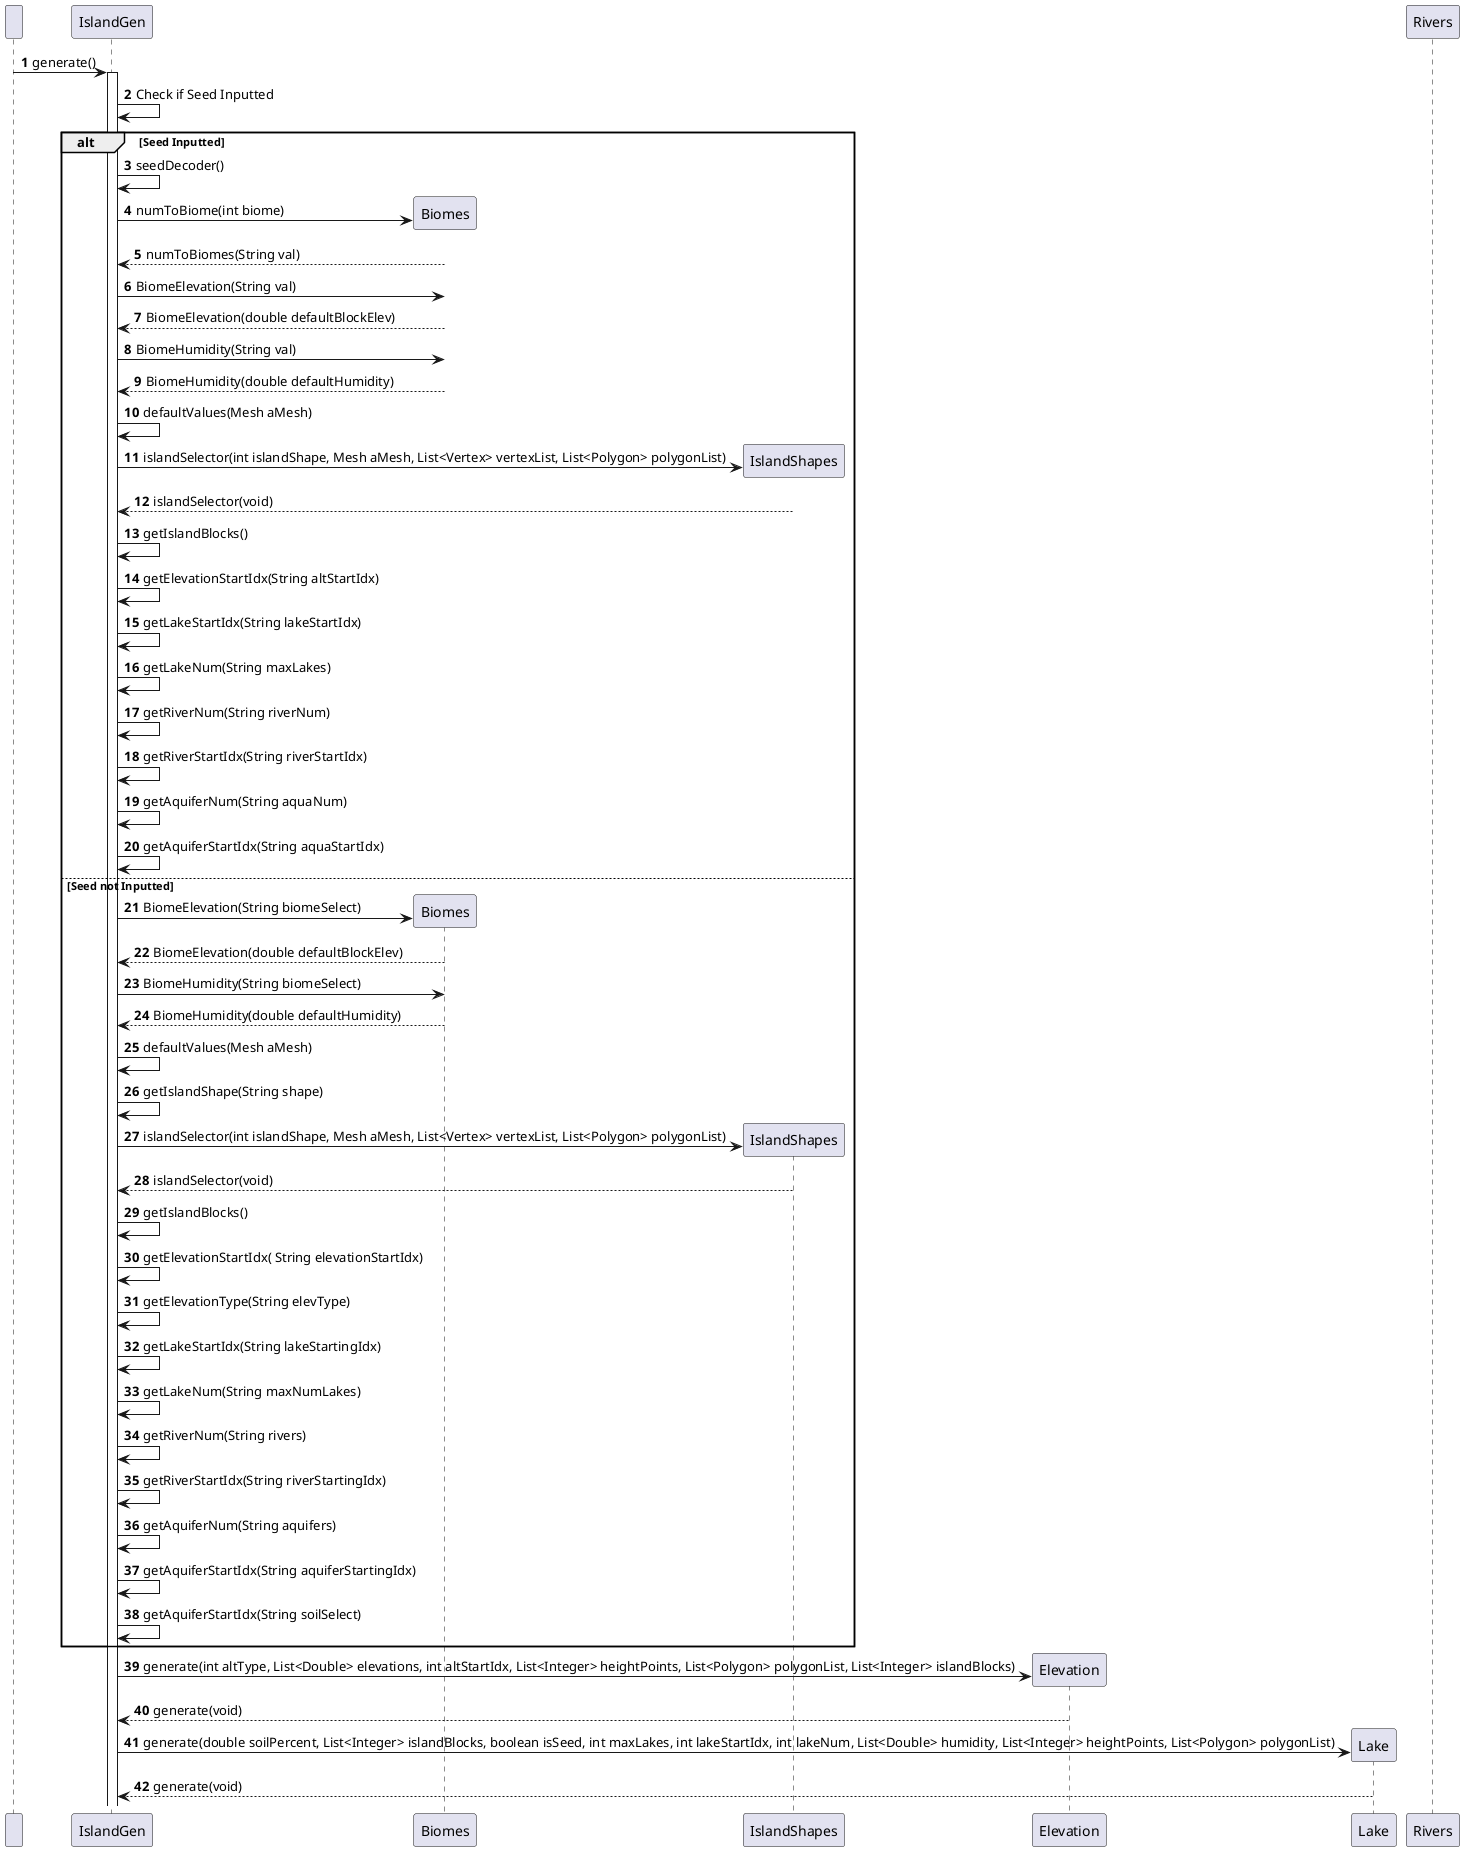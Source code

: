 @startuml
'https://plantuml.com/sequence-diagram

autonumber

participant " "
participant IslandGen
" " -> IslandGen:generate()
activate IslandGen

IslandGen -> IslandGen: Check if Seed Inputted
alt Seed Inputted
    IslandGen -> IslandGen: seedDecoder()
    Create Biomes
    IslandGen -> Biomes: numToBiome(int biome)
    Biomes --> IslandGen: numToBiomes(String val)
    IslandGen -> Biomes: BiomeElevation(String val)
    Biomes --> IslandGen: BiomeElevation(double defaultBlockElev)
    IslandGen -> Biomes: BiomeHumidity(String val)
    Biomes --> IslandGen: BiomeHumidity(double defaultHumidity)
    IslandGen -> IslandGen: defaultValues(Mesh aMesh)
    Create IslandShapes
    IslandGen -> IslandShapes: islandSelector(int islandShape, Mesh aMesh, List<Vertex> vertexList, List<Polygon> polygonList)
    IslandShapes --> IslandGen: islandSelector(void)
    IslandGen -> IslandGen: getIslandBlocks()
    IslandGen -> IslandGen: getElevationStartIdx(String altStartIdx)
    IslandGen -> IslandGen: getLakeStartIdx(String lakeStartIdx)
    IslandGen -> IslandGen: getLakeNum(String maxLakes)
    IslandGen -> IslandGen: getRiverNum(String riverNum)
    IslandGen -> IslandGen: getRiverStartIdx(String riverStartIdx)
    IslandGen -> IslandGen: getAquiferNum(String aquaNum)
    IslandGen -> IslandGen: getAquiferStartIdx(String aquaStartIdx)

else Seed not Inputted
    Create Biomes
    IslandGen -> Biomes: BiomeElevation(String biomeSelect)
    Biomes --> IslandGen: BiomeElevation(double defaultBlockElev)
    IslandGen -> Biomes: BiomeHumidity(String biomeSelect)
    Biomes --> IslandGen: BiomeHumidity(double defaultHumidity)
    IslandGen -> IslandGen: defaultValues(Mesh aMesh)
    IslandGen -> IslandGen: getIslandShape(String shape)
    Create IslandShapes
    IslandGen -> IslandShapes: islandSelector(int islandShape, Mesh aMesh, List<Vertex> vertexList, List<Polygon> polygonList)
    IslandShapes --> IslandGen: islandSelector(void)
    IslandGen -> IslandGen: getIslandBlocks()
    IslandGen -> IslandGen: getElevationStartIdx( String elevationStartIdx)
    IslandGen -> IslandGen: getElevationType(String elevType)
    IslandGen -> IslandGen: getLakeStartIdx(String lakeStartingIdx)
    IslandGen -> IslandGen: getLakeNum(String maxNumLakes)
    IslandGen -> IslandGen: getRiverNum(String rivers)
    IslandGen -> IslandGen: getRiverStartIdx(String riverStartingIdx)
    IslandGen -> IslandGen: getAquiferNum(String aquifers)
    IslandGen -> IslandGen: getAquiferStartIdx(String aquiferStartingIdx)
    IslandGen -> IslandGen: getAquiferStartIdx(String soilSelect)

end alt

Create Elevation
IslandGen -> Elevation: generate(int altType, List<Double> elevations, int altStartIdx, List<Integer> heightPoints, List<Polygon> polygonList, List<Integer> islandBlocks)
Elevation --> IslandGen: generate(void)

Create Lake
IslandGen -> Lake: generate(double soilPercent, List<Integer> islandBlocks, boolean isSeed, int maxLakes, int lakeStartIdx, int lakeNum, List<Double> humidity, List<Integer> heightPoints, List<Polygon> polygonList)
Lake --> IslandGen: generate(void)

Create Rivers
'IslandGen -> River: generate(double soilPercent,

@enduml